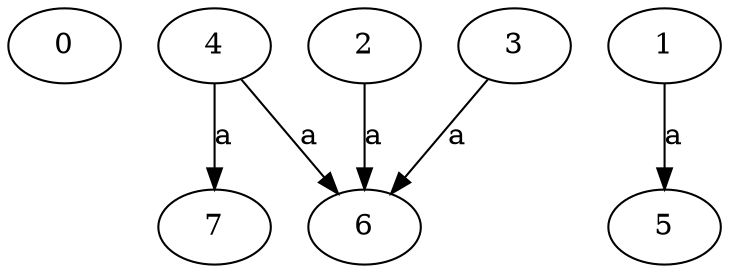 strict digraph  {
0;
4;
5;
6;
1;
2;
3;
7;
4 -> 6  [label=a];
4 -> 7  [label=a];
1 -> 5  [label=a];
2 -> 6  [label=a];
3 -> 6  [label=a];
}
